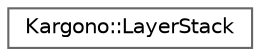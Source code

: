 digraph "Graphical Class Hierarchy"
{
 // LATEX_PDF_SIZE
  bgcolor="transparent";
  edge [fontname=Helvetica,fontsize=10,labelfontname=Helvetica,labelfontsize=10];
  node [fontname=Helvetica,fontsize=10,shape=box,height=0.2,width=0.4];
  rankdir="LR";
  Node0 [id="Node000000",label="Kargono::LayerStack",height=0.2,width=0.4,color="grey40", fillcolor="white", style="filled",URL="$class_kargono_1_1_layer_stack.html",tooltip=" "];
}
